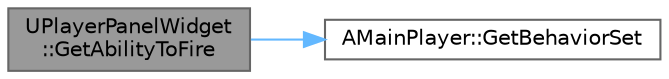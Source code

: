 digraph "UPlayerPanelWidget::GetAbilityToFire"
{
 // LATEX_PDF_SIZE
  bgcolor="transparent";
  edge [fontname=Helvetica,fontsize=10,labelfontname=Helvetica,labelfontsize=10];
  node [fontname=Helvetica,fontsize=10,shape=box,height=0.2,width=0.4];
  rankdir="LR";
  Node1 [id="Node000001",label="UPlayerPanelWidget\l::GetAbilityToFire",height=0.2,width=0.4,color="gray40", fillcolor="grey60", style="filled", fontcolor="black",tooltip=" "];
  Node1 -> Node2 [id="edge2_Node000001_Node000002",color="steelblue1",style="solid",tooltip=" "];
  Node2 [id="Node000002",label="AMainPlayer::GetBehaviorSet",height=0.2,width=0.4,color="grey40", fillcolor="white", style="filled",URL="$class_a_main_player.html#affc455d728b8648bbbf38a4c24705455",tooltip=" "];
}
